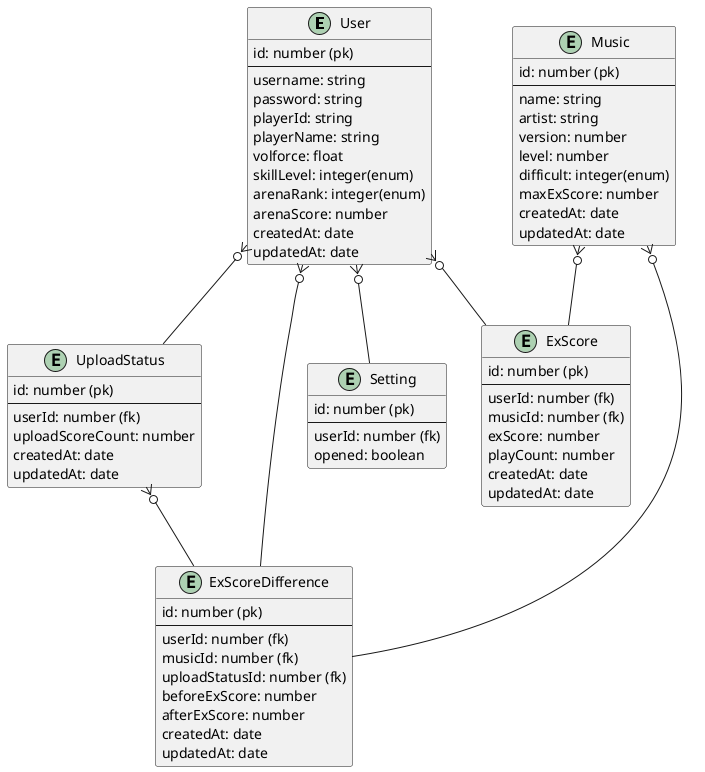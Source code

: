 @startuml sdvxest

entity User {
  id: number (pk)
  --
  username: string
  password: string
  playerId: string
  playerName: string
  volforce: float
  skillLevel: integer(enum)
  arenaRank: integer(enum)
  arenaScore: number
  createdAt: date
  updatedAt: date
}
' (op)rivalData

entity Music {
  id: number (pk)
  --
  name: string
  artist: string
  version: number
  level: number
  difficult: integer(enum)
  maxExScore: number
  createdAt: date
  updatedAt: date
}
' (op) bpm(min - max)

entity ExScore {
  id: number (pk)
  --
  userId: number (fk)
  musicId: number (fk)
  exScore: number
  playCount: number
  createdAt: date
  updatedAt: date
}

' アップロード状況
entity UploadStatus {
  id: number (pk)
  --
  userId: number (fk)
  uploadScoreCount: number
  createdAt: date
  updatedAt: date
}

' 差分
entity ExScoreDifference {
  id: number (pk)
  --
  userId: number (fk)
  musicId: number (fk)
  uploadStatusId: number (fk)
  beforeExScore: number
  afterExScore: number
  createdAt: date
  updatedAt: date
}

' 公開設定
entity Setting {
  id: number (pk)
  --
  userId: number (fk)
  opened: boolean
}

User }o-- Setting
User }o-- UploadStatus
User }o-- ExScore
User }o-- ExScoreDifference

Music }o-- ExScore
Music }o-- ExScoreDifference

UploadStatus }o-- ExScoreDifference

@enduml